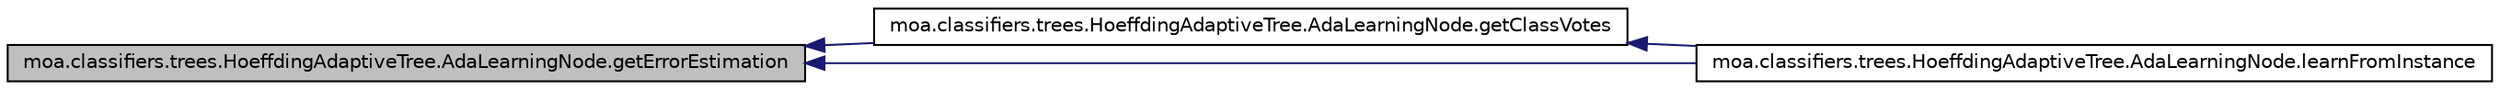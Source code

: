 digraph G
{
  edge [fontname="Helvetica",fontsize="10",labelfontname="Helvetica",labelfontsize="10"];
  node [fontname="Helvetica",fontsize="10",shape=record];
  rankdir=LR;
  Node1 [label="moa.classifiers.trees.HoeffdingAdaptiveTree.AdaLearningNode.getErrorEstimation",height=0.2,width=0.4,color="black", fillcolor="grey75", style="filled" fontcolor="black"];
  Node1 -> Node2 [dir=back,color="midnightblue",fontsize="10",style="solid",fontname="Helvetica"];
  Node2 [label="moa.classifiers.trees.HoeffdingAdaptiveTree.AdaLearningNode.getClassVotes",height=0.2,width=0.4,color="black", fillcolor="white", style="filled",URL="$classmoa_1_1classifiers_1_1trees_1_1HoeffdingAdaptiveTree_1_1AdaLearningNode.html#a8b72117ceb8e5579b8f7b7169da8316e"];
  Node2 -> Node3 [dir=back,color="midnightblue",fontsize="10",style="solid",fontname="Helvetica"];
  Node3 [label="moa.classifiers.trees.HoeffdingAdaptiveTree.AdaLearningNode.learnFromInstance",height=0.2,width=0.4,color="black", fillcolor="white", style="filled",URL="$classmoa_1_1classifiers_1_1trees_1_1HoeffdingAdaptiveTree_1_1AdaLearningNode.html#ad70b71e34f2ed88ea9a5bc33cb2562aa"];
  Node1 -> Node3 [dir=back,color="midnightblue",fontsize="10",style="solid",fontname="Helvetica"];
}
